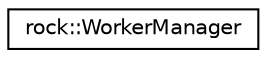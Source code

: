 digraph "类继承关系图"
{
 // LATEX_PDF_SIZE
  edge [fontname="Helvetica",fontsize="10",labelfontname="Helvetica",labelfontsize="10"];
  node [fontname="Helvetica",fontsize="10",shape=record];
  rankdir="LR";
  Node0 [label="rock::WorkerManager",height=0.2,width=0.4,color="black", fillcolor="white", style="filled",URL="$classrock_1_1WorkerManager.html",tooltip=" "];
}
